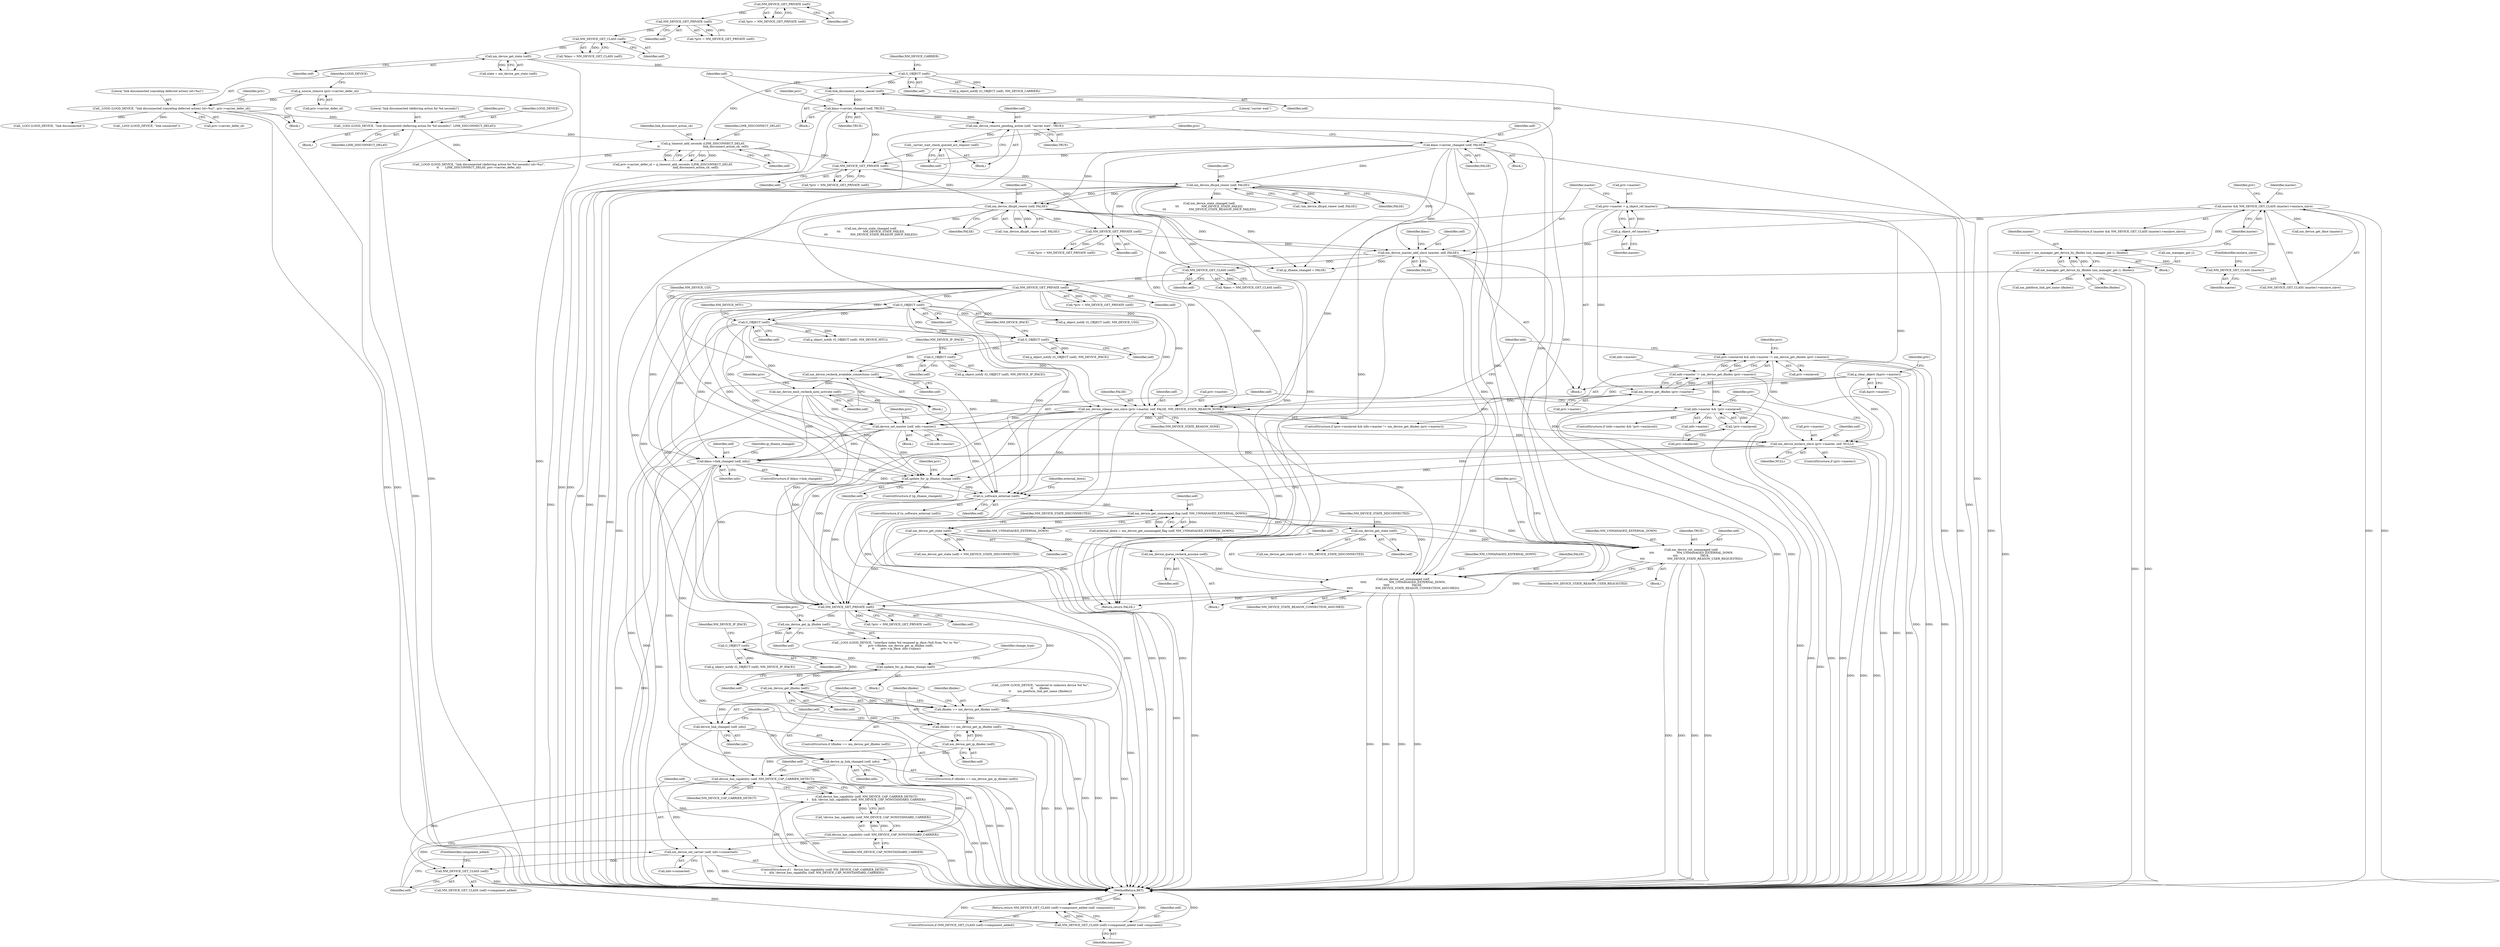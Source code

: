 digraph "0_NetworkManager_d5fc88e573fa58b93034b04d35a2454f5d28cad9@API" {
"1001912" [label="(Call,update_for_ip_ifname_change (self))"];
"1001909" [label="(Call,G_OBJECT (self))"];
"1001888" [label="(Call,nm_device_get_ip_ifindex (self))"];
"1001865" [label="(Call,NM_DEVICE_GET_PRIVATE (self))"];
"1001829" [label="(Call,nm_device_set_unmanaged (self,\n\t\t\t\t\t                         NM_UNMANAGED_EXTERNAL_DOWN,\n\t\t\t\t\t                         FALSE,\n\t\t\t\t\t                         NM_DEVICE_STATE_REASON_CONNECTION_ASSUMED))"];
"1001827" [label="(Call,nm_device_queue_recheck_assume (self))"];
"1001823" [label="(Call,nm_device_get_state (self))"];
"1001811" [label="(Call,nm_device_get_unmanaged_flag (self, NM_UNMANAGED_EXTERNAL_DOWN))"];
"1001805" [label="(Call,is_software_external (self))"];
"1001581" [label="(Call,NM_DEVICE_GET_PRIVATE (self))"];
"1001576" [label="(Call,NM_DEVICE_GET_CLASS (self))"];
"1001525" [label="(Call,NM_DEVICE_GET_PRIVATE (self))"];
"1001501" [label="(Call,nm_device_dhcp6_renew (self, FALSE))"];
"1001472" [label="(Call,NM_DEVICE_GET_PRIVATE (self))"];
"1001457" [label="(Call,g_timeout_add_seconds (LINK_DISCONNECT_DELAY,\n\t\t                                                link_disconnect_action_cb, self))"];
"1001449" [label="(Call,_LOGI (LOGD_DEVICE, \"link disconnected (deferring action for %d seconds)\", LINK_DISCONNECT_DELAY))"];
"1001359" [label="(Call,_LOGD (LOGD_DEVICE, \"link disconnected (canceling deferred action) (id=%u)\", priv->carrier_defer_id))"];
"1001355" [label="(Call,g_source_remove (priv->carrier_defer_id))"];
"1001399" [label="(Call,G_OBJECT (self))"];
"1001384" [label="(Call,nm_device_get_state (self))"];
"1001379" [label="(Call,NM_DEVICE_GET_CLASS (self))"];
"1001374" [label="(Call,NM_DEVICE_GET_PRIVATE (self))"];
"1001348" [label="(Call,NM_DEVICE_GET_PRIVATE (self))"];
"1001444" [label="(Call,klass->carrier_changed (self, FALSE))"];
"1001433" [label="(Call,_carrier_wait_check_queued_act_request (self))"];
"1001429" [label="(Call,nm_device_remove_pending_action (self, \"carrier wait\", TRUE))"];
"1001412" [label="(Call,klass->carrier_changed (self, TRUE))"];
"1001410" [label="(Call,link_disconnect_action_cancel (self))"];
"1001485" [label="(Call,nm_device_dhcp4_renew (self, FALSE))"];
"1001551" [label="(Call,nm_device_master_add_slave (master, self, FALSE))"];
"1001549" [label="(Call,g_object_ref (master))"];
"1001533" [label="(Call,master && NM_DEVICE_GET_CLASS (master)->enslave_slave)"];
"1001527" [label="(Call,master = nm_manager_get_device_by_ifindex (nm_manager_get (), ifindex))"];
"1001529" [label="(Call,nm_manager_get_device_by_ifindex (nm_manager_get (), ifindex))"];
"1001536" [label="(Call,NM_DEVICE_GET_CLASS (master))"];
"1001614" [label="(Call,G_OBJECT (self))"];
"1001728" [label="(Call,device_set_master (self, info->master))"];
"1001696" [label="(Call,nm_device_emit_recheck_auto_activate (self))"];
"1001694" [label="(Call,nm_device_recheck_available_connections (self))"];
"1001685" [label="(Call,G_OBJECT (self))"];
"1001634" [label="(Call,G_OBJECT (self))"];
"1001691" [label="(Call,G_OBJECT (self))"];
"1001711" [label="(Call,nm_device_release_one_slave (priv->master, self, FALSE, NM_DEVICE_STATE_REASON_NONE))"];
"1001707" [label="(Call,nm_device_get_ifindex (priv->master))"];
"1001545" [label="(Call,priv->master = g_object_ref (master))"];
"1001540" [label="(Call,g_clear_object (&priv->master))"];
"1001719" [label="(Call,info->master && !priv->enslaved)"];
"1001703" [label="(Call,info->master != nm_device_get_ifindex (priv->master))"];
"1001723" [label="(Call,!priv->enslaved)"];
"1001699" [label="(Call,priv->enslaved && info->master != nm_device_get_ifindex (priv->master))"];
"1001737" [label="(Call,nm_device_enslave_slave (priv->master, self, NULL))"];
"1001780" [label="(Call,update_for_ip_ifname_change (self))"];
"1001775" [label="(Call,klass->link_changed (self, info))"];
"1001856" [label="(Call,nm_device_set_unmanaged (self,\n\t\t\t\t                         NM_UNMANAGED_EXTERNAL_DOWN,\n\t\t\t\t                         TRUE,\n\t\t\t\t                         NM_DEVICE_STATE_REASON_USER_REQUESTED))"];
"1001852" [label="(Call,nm_device_get_state (self))"];
"1001923" [label="(Call,nm_device_get_ifindex (self))"];
"1001921" [label="(Call,ifindex == nm_device_get_ifindex (self))"];
"1001930" [label="(Call,ifindex == nm_device_get_ip_ifindex (self))"];
"1001925" [label="(Call,device_link_changed (self, info))"];
"1001940" [label="(Call,device_has_capability (self, NM_DEVICE_CAP_CARRIER_DETECT))"];
"1001939" [label="(Call,device_has_capability (self, NM_DEVICE_CAP_CARRIER_DETECT)\n\t    && !device_has_capability (self, NM_DEVICE_CAP_NONSTANDARD_CARRIER))"];
"1001944" [label="(Call,device_has_capability (self, NM_DEVICE_CAP_NONSTANDARD_CARRIER))"];
"1001943" [label="(Call,!device_has_capability (self, NM_DEVICE_CAP_NONSTANDARD_CARRIER))"];
"1001947" [label="(Call,nm_device_set_carrier (self, info->connected))"];
"1001955" [label="(Call,NM_DEVICE_GET_CLASS (self))"];
"1001959" [label="(Call,NM_DEVICE_GET_CLASS (self)->component_added (self, component))"];
"1001958" [label="(Return,return NM_DEVICE_GET_CLASS (self)->component_added (self, component);)"];
"1001932" [label="(Call,nm_device_get_ip_ifindex (self))"];
"1001934" [label="(Call,device_ip_link_changed (self, info))"];
"1001470" [label="(Call,*priv = NM_DEVICE_GET_PRIVATE (self))"];
"1001866" [label="(Identifier,self)"];
"1001811" [label="(Call,nm_device_get_unmanaged_flag (self, NM_UNMANAGED_EXTERNAL_DOWN))"];
"1001484" [label="(Call,!nm_device_dhcp4_renew (self, FALSE))"];
"1001441" [label="(Call,_LOGI (LOGD_DEVICE, \"link disconnected\"))"];
"1001941" [label="(Identifier,self)"];
"1001953" [label="(ControlStructure,if (NM_DEVICE_GET_CLASS (self)->component_added))"];
"1001538" [label="(FieldIdentifier,enslave_slave)"];
"1001562" [label="(Call,nm_device_get_iface (master))"];
"1001473" [label="(Identifier,self)"];
"1001853" [label="(Identifier,self)"];
"1001520" [label="(Block,)"];
"1001926" [label="(Identifier,self)"];
"1001746" [label="(Identifier,priv)"];
"1001537" [label="(Identifier,master)"];
"1001780" [label="(Call,update_for_ip_ifname_change (self))"];
"1001825" [label="(Identifier,NM_DEVICE_STATE_DISCONNECTED)"];
"1001346" [label="(Call,*priv = NM_DEVICE_GET_PRIVATE (self))"];
"1001375" [label="(Identifier,self)"];
"1001348" [label="(Call,NM_DEVICE_GET_PRIVATE (self))"];
"1001700" [label="(Call,priv->enslaved)"];
"1001891" [label="(Identifier,priv)"];
"1001935" [label="(Identifier,self)"];
"1001543" [label="(Identifier,priv)"];
"1001579" [label="(Call,*priv = NM_DEVICE_GET_PRIVATE (self))"];
"1001781" [label="(Identifier,self)"];
"1001691" [label="(Call,G_OBJECT (self))"];
"1001943" [label="(Call,!device_has_capability (self, NM_DEVICE_CAP_NONSTANDARD_CARRIER))"];
"1001699" [label="(Call,priv->enslaved && info->master != nm_device_get_ifindex (priv->master))"];
"1001831" [label="(Identifier,NM_UNMANAGED_EXTERNAL_DOWN)"];
"1001721" [label="(Identifier,info)"];
"1001813" [label="(Identifier,NM_UNMANAGED_EXTERNAL_DOWN)"];
"1001929" [label="(ControlStructure,if (ifindex == nm_device_get_ip_ifindex (self)))"];
"1001692" [label="(Identifier,self)"];
"1001812" [label="(Identifier,self)"];
"1001823" [label="(Call,nm_device_get_state (self))"];
"1001551" [label="(Call,nm_device_master_add_slave (master, self, FALSE))"];
"1001585" [label="(Call,ip_ifname_changed = FALSE)"];
"1001922" [label="(Identifier,ifindex)"];
"1001576" [label="(Call,NM_DEVICE_GET_CLASS (self))"];
"1001547" [label="(Identifier,priv)"];
"1001406" [label="(Block,)"];
"1001723" [label="(Call,!priv->enslaved)"];
"1001540" [label="(Call,g_clear_object (&priv->master))"];
"1001954" [label="(Call,NM_DEVICE_GET_CLASS (self)->component_added)"];
"1001528" [label="(Identifier,master)"];
"1001851" [label="(Call,nm_device_get_state (self) <= NM_DEVICE_STATE_DISCONNECTED)"];
"1001865" [label="(Call,NM_DEVICE_GET_PRIVATE (self))"];
"1001804" [label="(ControlStructure,if (is_software_external (self)))"];
"1001485" [label="(Call,nm_device_dhcp4_renew (self, FALSE))"];
"1001719" [label="(Call,info->master && !priv->enslaved)"];
"1001923" [label="(Call,nm_device_get_ifindex (self))"];
"1001704" [label="(Call,info->master)"];
"1001614" [label="(Call,G_OBJECT (self))"];
"1001411" [label="(Identifier,self)"];
"1001785" [label="(Identifier,priv)"];
"1001932" [label="(Call,nm_device_get_ip_ifindex (self))"];
"1001960" [label="(Identifier,self)"];
"1001355" [label="(Call,g_source_remove (priv->carrier_defer_id))"];
"1001957" [label="(FieldIdentifier,component_added)"];
"1001615" [label="(Identifier,self)"];
"1001806" [label="(Identifier,self)"];
"1001487" [label="(Identifier,FALSE)"];
"1001472" [label="(Call,NM_DEVICE_GET_PRIVATE (self))"];
"1001696" [label="(Call,nm_device_emit_recheck_auto_activate (self))"];
"1001458" [label="(Identifier,LINK_DISCONNECT_DELAY)"];
"1001385" [label="(Identifier,self)"];
"1001742" [label="(Identifier,NULL)"];
"1001947" [label="(Call,nm_device_set_carrier (self, info->connected))"];
"1001687" [label="(Identifier,NM_DEVICE_IFACE)"];
"1001635" [label="(Identifier,self)"];
"1001738" [label="(Call,priv->master)"];
"1001698" [label="(ControlStructure,if (priv->enslaved && info->master != nm_device_get_ifindex (priv->master)))"];
"1001459" [label="(Identifier,link_disconnect_action_cb)"];
"1001535" [label="(Call,NM_DEVICE_GET_CLASS (master)->enslave_slave)"];
"1001401" [label="(Identifier,NM_DEVICE_CARRIER)"];
"1001433" [label="(Call,_carrier_wait_check_queued_act_request (self))"];
"1001384" [label="(Call,nm_device_get_state (self))"];
"1001554" [label="(Identifier,FALSE)"];
"1001949" [label="(Call,info->connected)"];
"1001881" [label="(Block,)"];
"1001857" [label="(Identifier,self)"];
"1001917" [label="(Identifier,change_type)"];
"1001444" [label="(Call,klass->carrier_changed (self, FALSE))"];
"1001525" [label="(Call,NM_DEVICE_GET_PRIVATE (self))"];
"1001715" [label="(Identifier,self)"];
"1001826" [label="(Block,)"];
"1001909" [label="(Call,G_OBJECT (self))"];
"1001374" [label="(Call,NM_DEVICE_GET_PRIVATE (self))"];
"1001863" [label="(Call,*priv = NM_DEVICE_GET_PRIVATE (self))"];
"1001407" [label="(Call,_LOGI (LOGD_DEVICE, \"link connected\"))"];
"1001359" [label="(Call,_LOGD (LOGD_DEVICE, \"link disconnected (canceling deferred action) (id=%u)\", priv->carrier_defer_id))"];
"1001684" [label="(Call,g_object_notify (G_OBJECT (self), NM_DEVICE_IFACE))"];
"1001616" [label="(Identifier,NM_DEVICE_UDI)"];
"1001582" [label="(Identifier,self)"];
"1001864" [label="(Identifier,priv)"];
"1001833" [label="(Identifier,NM_DEVICE_STATE_REASON_CONNECTION_ASSUMED)"];
"1001570" [label="(Call,nm_platform_link_get_name (ifindex))"];
"1001429" [label="(Call,nm_device_remove_pending_action (self, \"carrier wait\", TRUE))"];
"1001822" [label="(Call,nm_device_get_state (self) < NM_DEVICE_STATE_DISCONNECTED)"];
"1001526" [label="(Identifier,self)"];
"1001460" [label="(Identifier,self)"];
"1001377" [label="(Call,*klass = NM_DEVICE_GET_CLASS (self))"];
"1001440" [label="(Block,)"];
"1001448" [label="(Block,)"];
"1001832" [label="(Identifier,FALSE)"];
"1001400" [label="(Identifier,self)"];
"1001529" [label="(Call,nm_manager_get_device_by_ifindex (nm_manager_get (), ifindex))"];
"1001956" [label="(Identifier,self)"];
"1001489" [label="(Call,nm_device_state_changed (self,\n\t\t\t                         NM_DEVICE_STATE_FAILED,\n\t\t\t                         NM_DEVICE_STATE_REASON_DHCP_FAILED))"];
"1001432" [label="(Identifier,TRUE)"];
"1001718" [label="(ControlStructure,if (info->master && !priv->enslaved))"];
"1001502" [label="(Identifier,self)"];
"1001399" [label="(Call,G_OBJECT (self))"];
"1001382" [label="(Call,state = nm_device_get_state (self))"];
"1001500" [label="(Call,!nm_device_dhcp6_renew (self, FALSE))"];
"1001539" [label="(Block,)"];
"1001701" [label="(Identifier,priv)"];
"1001553" [label="(Identifier,self)"];
"1001889" [label="(Identifier,self)"];
"1001575" [label="(Identifier,klass)"];
"1001530" [label="(Call,nm_manager_get ())"];
"1001805" [label="(Call,is_software_external (self))"];
"1001852" [label="(Call,nm_device_get_state (self))"];
"1001379" [label="(Call,NM_DEVICE_GET_CLASS (self))"];
"1001686" [label="(Identifier,self)"];
"1001776" [label="(Identifier,self)"];
"1001413" [label="(Identifier,self)"];
"1001730" [label="(Call,info->master)"];
"1001552" [label="(Identifier,master)"];
"1001412" [label="(Call,klass->carrier_changed (self, TRUE))"];
"1001449" [label="(Call,_LOGI (LOGD_DEVICE, \"link disconnected (deferring action for %d seconds)\", LINK_DISCONNECT_DELAY))"];
"1001809" [label="(Call,external_down = nm_device_get_unmanaged_flag (self, NM_UNMANAGED_EXTERNAL_DOWN))"];
"1001737" [label="(Call,nm_device_enslave_slave (priv->master, self, NULL))"];
"1001613" [label="(Call,g_object_notify (G_OBJECT (self), NM_DEVICE_UDI))"];
"1001727" [label="(Block,)"];
"1001830" [label="(Identifier,self)"];
"1001779" [label="(Identifier,ip_ifname_changed)"];
"1001453" [label="(Call,priv->carrier_defer_id = g_timeout_add_seconds (LINK_DISCONNECT_DELAY,\n\t\t                                                link_disconnect_action_cb, self))"];
"1001860" [label="(Identifier,NM_DEVICE_STATE_REASON_USER_REQUESTED)"];
"1001708" [label="(Call,priv->master)"];
"1001380" [label="(Identifier,self)"];
"1001729" [label="(Identifier,self)"];
"1001858" [label="(Identifier,NM_UNMANAGED_EXTERNAL_DOWN)"];
"1001534" [label="(Identifier,master)"];
"1001829" [label="(Call,nm_device_set_unmanaged (self,\n\t\t\t\t\t                         NM_UNMANAGED_EXTERNAL_DOWN,\n\t\t\t\t\t                         FALSE,\n\t\t\t\t\t                         NM_DEVICE_STATE_REASON_CONNECTION_ASSUMED))"];
"1001854" [label="(Identifier,NM_DEVICE_STATE_DISCONNECTED)"];
"1001690" [label="(Call,g_object_notify (G_OBJECT (self), NM_DEVICE_IP_IFACE))"];
"1001636" [label="(Identifier,NM_DEVICE_MTU)"];
"1001634" [label="(Call,G_OBJECT (self))"];
"1001557" [label="(Identifier,master)"];
"1001724" [label="(Call,priv->enslaved)"];
"1001434" [label="(Identifier,self)"];
"1001541" [label="(Call,&priv->master)"];
"1001523" [label="(Call,*priv = NM_DEVICE_GET_PRIVATE (self))"];
"1001828" [label="(Identifier,self)"];
"1001711" [label="(Call,nm_device_release_one_slave (priv->master, self, FALSE, NM_DEVICE_STATE_REASON_NONE))"];
"1001546" [label="(Call,priv->master)"];
"1001581" [label="(Call,NM_DEVICE_GET_PRIVATE (self))"];
"1001445" [label="(Identifier,self)"];
"1001859" [label="(Identifier,TRUE)"];
"1001938" [label="(ControlStructure,if (   device_has_capability (self, NM_DEVICE_CAP_CARRIER_DETECT)\n\t    && !device_has_capability (self, NM_DEVICE_CAP_NONSTANDARD_CARRIER)))"];
"1001931" [label="(Identifier,ifindex)"];
"1001924" [label="(Identifier,self)"];
"1001944" [label="(Call,device_has_capability (self, NM_DEVICE_CAP_NONSTANDARD_CARRIER))"];
"1001574" [label="(Call,*klass = NM_DEVICE_GET_CLASS (self))"];
"1001354" [label="(Block,)"];
"1001694" [label="(Call,nm_device_recheck_available_connections (self))"];
"1001455" [label="(Identifier,priv)"];
"1001533" [label="(Call,master && NM_DEVICE_GET_CLASS (master)->enslave_slave)"];
"1001735" [label="(Identifier,priv)"];
"1001940" [label="(Call,device_has_capability (self, NM_DEVICE_CAP_CARRIER_DETECT))"];
"1001882" [label="(Call,_LOGI (LOGD_DEVICE, \"interface index %d renamed ip_iface (%d) from '%s' to '%s'\",\n\t\t       priv->ifindex, nm_device_get_ip_ifindex (self),\n\t\t       priv->ip_iface, info->name))"];
"1001824" [label="(Identifier,self)"];
"1001452" [label="(Identifier,LINK_DISCONNECT_DELAY)"];
"1001685" [label="(Call,G_OBJECT (self))"];
"1001419" [label="(Block,)"];
"1001855" [label="(Block,)"];
"1001955" [label="(Call,NM_DEVICE_GET_CLASS (self))"];
"1001775" [label="(Call,klass->link_changed (self, info))"];
"1001362" [label="(Call,priv->carrier_defer_id)"];
"1007368" [label="(MethodReturn,RET)"];
"1001707" [label="(Call,nm_device_get_ifindex (priv->master))"];
"1001450" [label="(Identifier,LOGD_DEVICE)"];
"1001633" [label="(Call,g_object_notify (G_OBJECT (self), NM_DEVICE_MTU))"];
"1001550" [label="(Identifier,master)"];
"1001531" [label="(Identifier,ifindex)"];
"1001430" [label="(Identifier,self)"];
"1001451" [label="(Literal,\"link disconnected (deferring action for %d seconds)\")"];
"1001527" [label="(Call,master = nm_manager_get_device_by_ifindex (nm_manager_get (), ifindex))"];
"1001486" [label="(Identifier,self)"];
"1001536" [label="(Call,NM_DEVICE_GET_CLASS (master))"];
"1001695" [label="(Identifier,self)"];
"1001946" [label="(Identifier,NM_DEVICE_CAP_NONSTANDARD_CARRIER)"];
"1001778" [label="(ControlStructure,if (ip_ifname_changed))"];
"1001945" [label="(Identifier,self)"];
"1001461" [label="(Call,_LOGD (LOGD_DEVICE, \"link disconnected (deferring action for %d seconds) (id=%u)\",\n\t\t       LINK_DISCONNECT_DELAY, priv->carrier_defer_id))"];
"1001959" [label="(Call,NM_DEVICE_GET_CLASS (self)->component_added (self, component))"];
"1001933" [label="(Identifier,self)"];
"1001930" [label="(Call,ifindex == nm_device_get_ip_ifindex (self))"];
"1001810" [label="(Identifier,external_down)"];
"1001908" [label="(Call,g_object_notify (G_OBJECT (self), NM_DEVICE_IP_IFACE))"];
"1001713" [label="(Identifier,priv)"];
"1001410" [label="(Call,link_disconnect_action_cancel (self))"];
"1001398" [label="(Call,g_object_notify (G_OBJECT (self), NM_DEVICE_CARRIER))"];
"1001962" [label="(Return,return FALSE;)"];
"1001717" [label="(Identifier,NM_DEVICE_STATE_REASON_NONE)"];
"1001912" [label="(Call,update_for_ip_ifname_change (self))"];
"1001566" [label="(Call,_LOGW (LOGD_DEVICE, \"enslaved to unknown device %d %s\",\n\t\t       ifindex,\n\t\t       nm_platform_link_get_name (ifindex)))"];
"1001888" [label="(Call,nm_device_get_ip_ifindex (self))"];
"1001471" [label="(Identifier,priv)"];
"1001653" [label="(Block,)"];
"1001372" [label="(Call,*priv = NM_DEVICE_GET_PRIVATE (self))"];
"1001712" [label="(Call,priv->master)"];
"1001549" [label="(Call,g_object_ref (master))"];
"1001925" [label="(Call,device_link_changed (self, info))"];
"1001927" [label="(Identifier,info)"];
"1001913" [label="(Identifier,self)"];
"1001505" [label="(Call,nm_device_state_changed (self,\n\t\t\t                         NM_DEVICE_STATE_FAILED,\n\t\t\t                         NM_DEVICE_STATE_REASON_DHCP_FAILED))"];
"1001921" [label="(Call,ifindex == nm_device_get_ifindex (self))"];
"1001948" [label="(Identifier,self)"];
"1001958" [label="(Return,return NM_DEVICE_GET_CLASS (self)->component_added (self, component);)"];
"1001777" [label="(Identifier,info)"];
"1001961" [label="(Identifier,component)"];
"1001936" [label="(Identifier,info)"];
"1001360" [label="(Identifier,LOGD_DEVICE)"];
"1001367" [label="(Identifier,priv)"];
"1001741" [label="(Identifier,self)"];
"1001728" [label="(Call,device_set_master (self, info->master))"];
"1001577" [label="(Identifier,self)"];
"1001920" [label="(ControlStructure,if (ifindex == nm_device_get_ifindex (self)))"];
"1001733" [label="(ControlStructure,if (priv->master))"];
"1001703" [label="(Call,info->master != nm_device_get_ifindex (priv->master))"];
"1001457" [label="(Call,g_timeout_add_seconds (LINK_DISCONNECT_DELAY,\n\t\t                                                link_disconnect_action_cb, self))"];
"1001910" [label="(Identifier,self)"];
"1001942" [label="(Identifier,NM_DEVICE_CAP_CARRIER_DETECT)"];
"1001501" [label="(Call,nm_device_dhcp6_renew (self, FALSE))"];
"1001356" [label="(Call,priv->carrier_defer_id)"];
"1001856" [label="(Call,nm_device_set_unmanaged (self,\n\t\t\t\t                         NM_UNMANAGED_EXTERNAL_DOWN,\n\t\t\t\t                         TRUE,\n\t\t\t\t                         NM_DEVICE_STATE_REASON_USER_REQUESTED))"];
"1001532" [label="(ControlStructure,if (master && NM_DEVICE_GET_CLASS (master)->enslave_slave))"];
"1001417" [label="(Identifier,priv)"];
"1001545" [label="(Call,priv->master = g_object_ref (master))"];
"1001934" [label="(Call,device_ip_link_changed (self, info))"];
"1001446" [label="(Identifier,FALSE)"];
"1001939" [label="(Call,device_has_capability (self, NM_DEVICE_CAP_CARRIER_DETECT)\n\t    && !device_has_capability (self, NM_DEVICE_CAP_NONSTANDARD_CARRIER))"];
"1001827" [label="(Call,nm_device_queue_recheck_assume (self))"];
"1001693" [label="(Identifier,NM_DEVICE_IP_IFACE)"];
"1001349" [label="(Identifier,self)"];
"1001697" [label="(Identifier,self)"];
"1001720" [label="(Call,info->master)"];
"1001361" [label="(Literal,\"link disconnected (canceling deferred action) (id=%u)\")"];
"1001716" [label="(Identifier,FALSE)"];
"1001911" [label="(Identifier,NM_DEVICE_IP_IFACE)"];
"1001503" [label="(Identifier,FALSE)"];
"1001431" [label="(Literal,\"carrier wait\")"];
"1001414" [label="(Identifier,TRUE)"];
"1001771" [label="(ControlStructure,if (klass->link_changed))"];
"1001912" -> "1001881"  [label="AST: "];
"1001912" -> "1001913"  [label="CFG: "];
"1001913" -> "1001912"  [label="AST: "];
"1001917" -> "1001912"  [label="CFG: "];
"1001912" -> "1007368"  [label="DDG: "];
"1001912" -> "1007368"  [label="DDG: "];
"1001909" -> "1001912"  [label="DDG: "];
"1001912" -> "1001923"  [label="DDG: "];
"1001909" -> "1001908"  [label="AST: "];
"1001909" -> "1001910"  [label="CFG: "];
"1001910" -> "1001909"  [label="AST: "];
"1001911" -> "1001909"  [label="CFG: "];
"1001909" -> "1001908"  [label="DDG: "];
"1001888" -> "1001909"  [label="DDG: "];
"1001888" -> "1001882"  [label="AST: "];
"1001888" -> "1001889"  [label="CFG: "];
"1001889" -> "1001888"  [label="AST: "];
"1001891" -> "1001888"  [label="CFG: "];
"1001888" -> "1001882"  [label="DDG: "];
"1001865" -> "1001888"  [label="DDG: "];
"1001865" -> "1001863"  [label="AST: "];
"1001865" -> "1001866"  [label="CFG: "];
"1001866" -> "1001865"  [label="AST: "];
"1001863" -> "1001865"  [label="CFG: "];
"1001865" -> "1007368"  [label="DDG: "];
"1001865" -> "1001863"  [label="DDG: "];
"1001829" -> "1001865"  [label="DDG: "];
"1001856" -> "1001865"  [label="DDG: "];
"1001581" -> "1001865"  [label="DDG: "];
"1001614" -> "1001865"  [label="DDG: "];
"1001728" -> "1001865"  [label="DDG: "];
"1001811" -> "1001865"  [label="DDG: "];
"1001696" -> "1001865"  [label="DDG: "];
"1001737" -> "1001865"  [label="DDG: "];
"1001805" -> "1001865"  [label="DDG: "];
"1001780" -> "1001865"  [label="DDG: "];
"1001711" -> "1001865"  [label="DDG: "];
"1001823" -> "1001865"  [label="DDG: "];
"1001634" -> "1001865"  [label="DDG: "];
"1001775" -> "1001865"  [label="DDG: "];
"1001852" -> "1001865"  [label="DDG: "];
"1001865" -> "1001923"  [label="DDG: "];
"1001829" -> "1001826"  [label="AST: "];
"1001829" -> "1001833"  [label="CFG: "];
"1001830" -> "1001829"  [label="AST: "];
"1001831" -> "1001829"  [label="AST: "];
"1001832" -> "1001829"  [label="AST: "];
"1001833" -> "1001829"  [label="AST: "];
"1001864" -> "1001829"  [label="CFG: "];
"1001829" -> "1007368"  [label="DDG: "];
"1001829" -> "1007368"  [label="DDG: "];
"1001829" -> "1007368"  [label="DDG: "];
"1001829" -> "1007368"  [label="DDG: "];
"1001827" -> "1001829"  [label="DDG: "];
"1001811" -> "1001829"  [label="DDG: "];
"1001711" -> "1001829"  [label="DDG: "];
"1001485" -> "1001829"  [label="DDG: "];
"1001551" -> "1001829"  [label="DDG: "];
"1001444" -> "1001829"  [label="DDG: "];
"1001501" -> "1001829"  [label="DDG: "];
"1001829" -> "1001962"  [label="DDG: "];
"1001827" -> "1001826"  [label="AST: "];
"1001827" -> "1001828"  [label="CFG: "];
"1001828" -> "1001827"  [label="AST: "];
"1001830" -> "1001827"  [label="CFG: "];
"1001827" -> "1007368"  [label="DDG: "];
"1001823" -> "1001827"  [label="DDG: "];
"1001823" -> "1001822"  [label="AST: "];
"1001823" -> "1001824"  [label="CFG: "];
"1001824" -> "1001823"  [label="AST: "];
"1001825" -> "1001823"  [label="CFG: "];
"1001823" -> "1001822"  [label="DDG: "];
"1001811" -> "1001823"  [label="DDG: "];
"1001811" -> "1001809"  [label="AST: "];
"1001811" -> "1001813"  [label="CFG: "];
"1001812" -> "1001811"  [label="AST: "];
"1001813" -> "1001811"  [label="AST: "];
"1001809" -> "1001811"  [label="CFG: "];
"1001811" -> "1007368"  [label="DDG: "];
"1001811" -> "1001809"  [label="DDG: "];
"1001811" -> "1001809"  [label="DDG: "];
"1001805" -> "1001811"  [label="DDG: "];
"1001811" -> "1001852"  [label="DDG: "];
"1001811" -> "1001856"  [label="DDG: "];
"1001811" -> "1001856"  [label="DDG: "];
"1001805" -> "1001804"  [label="AST: "];
"1001805" -> "1001806"  [label="CFG: "];
"1001806" -> "1001805"  [label="AST: "];
"1001810" -> "1001805"  [label="CFG: "];
"1001864" -> "1001805"  [label="CFG: "];
"1001805" -> "1007368"  [label="DDG: "];
"1001581" -> "1001805"  [label="DDG: "];
"1001614" -> "1001805"  [label="DDG: "];
"1001728" -> "1001805"  [label="DDG: "];
"1001696" -> "1001805"  [label="DDG: "];
"1001634" -> "1001805"  [label="DDG: "];
"1001737" -> "1001805"  [label="DDG: "];
"1001780" -> "1001805"  [label="DDG: "];
"1001711" -> "1001805"  [label="DDG: "];
"1001775" -> "1001805"  [label="DDG: "];
"1001581" -> "1001579"  [label="AST: "];
"1001581" -> "1001582"  [label="CFG: "];
"1001582" -> "1001581"  [label="AST: "];
"1001579" -> "1001581"  [label="CFG: "];
"1001581" -> "1001579"  [label="DDG: "];
"1001576" -> "1001581"  [label="DDG: "];
"1001581" -> "1001614"  [label="DDG: "];
"1001581" -> "1001634"  [label="DDG: "];
"1001581" -> "1001685"  [label="DDG: "];
"1001581" -> "1001711"  [label="DDG: "];
"1001581" -> "1001728"  [label="DDG: "];
"1001581" -> "1001775"  [label="DDG: "];
"1001581" -> "1001780"  [label="DDG: "];
"1001576" -> "1001574"  [label="AST: "];
"1001576" -> "1001577"  [label="CFG: "];
"1001577" -> "1001576"  [label="AST: "];
"1001574" -> "1001576"  [label="CFG: "];
"1001576" -> "1001574"  [label="DDG: "];
"1001525" -> "1001576"  [label="DDG: "];
"1001551" -> "1001576"  [label="DDG: "];
"1001525" -> "1001523"  [label="AST: "];
"1001525" -> "1001526"  [label="CFG: "];
"1001526" -> "1001525"  [label="AST: "];
"1001523" -> "1001525"  [label="CFG: "];
"1001525" -> "1001523"  [label="DDG: "];
"1001501" -> "1001525"  [label="DDG: "];
"1001472" -> "1001525"  [label="DDG: "];
"1001485" -> "1001525"  [label="DDG: "];
"1001525" -> "1001551"  [label="DDG: "];
"1001501" -> "1001500"  [label="AST: "];
"1001501" -> "1001503"  [label="CFG: "];
"1001502" -> "1001501"  [label="AST: "];
"1001503" -> "1001501"  [label="AST: "];
"1001500" -> "1001501"  [label="CFG: "];
"1001501" -> "1007368"  [label="DDG: "];
"1001501" -> "1001500"  [label="DDG: "];
"1001501" -> "1001500"  [label="DDG: "];
"1001472" -> "1001501"  [label="DDG: "];
"1001485" -> "1001501"  [label="DDG: "];
"1001485" -> "1001501"  [label="DDG: "];
"1001444" -> "1001501"  [label="DDG: "];
"1001501" -> "1001505"  [label="DDG: "];
"1001501" -> "1001551"  [label="DDG: "];
"1001501" -> "1001585"  [label="DDG: "];
"1001501" -> "1001711"  [label="DDG: "];
"1001501" -> "1001962"  [label="DDG: "];
"1001472" -> "1001470"  [label="AST: "];
"1001472" -> "1001473"  [label="CFG: "];
"1001473" -> "1001472"  [label="AST: "];
"1001470" -> "1001472"  [label="CFG: "];
"1001472" -> "1001470"  [label="DDG: "];
"1001457" -> "1001472"  [label="DDG: "];
"1001444" -> "1001472"  [label="DDG: "];
"1001433" -> "1001472"  [label="DDG: "];
"1001412" -> "1001472"  [label="DDG: "];
"1001472" -> "1001485"  [label="DDG: "];
"1001457" -> "1001453"  [label="AST: "];
"1001457" -> "1001460"  [label="CFG: "];
"1001458" -> "1001457"  [label="AST: "];
"1001459" -> "1001457"  [label="AST: "];
"1001460" -> "1001457"  [label="AST: "];
"1001453" -> "1001457"  [label="CFG: "];
"1001457" -> "1007368"  [label="DDG: "];
"1001457" -> "1001453"  [label="DDG: "];
"1001457" -> "1001453"  [label="DDG: "];
"1001457" -> "1001453"  [label="DDG: "];
"1001449" -> "1001457"  [label="DDG: "];
"1001399" -> "1001457"  [label="DDG: "];
"1001457" -> "1001461"  [label="DDG: "];
"1001449" -> "1001448"  [label="AST: "];
"1001449" -> "1001452"  [label="CFG: "];
"1001450" -> "1001449"  [label="AST: "];
"1001451" -> "1001449"  [label="AST: "];
"1001452" -> "1001449"  [label="AST: "];
"1001455" -> "1001449"  [label="CFG: "];
"1001449" -> "1007368"  [label="DDG: "];
"1001359" -> "1001449"  [label="DDG: "];
"1001449" -> "1001461"  [label="DDG: "];
"1001359" -> "1001354"  [label="AST: "];
"1001359" -> "1001362"  [label="CFG: "];
"1001360" -> "1001359"  [label="AST: "];
"1001361" -> "1001359"  [label="AST: "];
"1001362" -> "1001359"  [label="AST: "];
"1001367" -> "1001359"  [label="CFG: "];
"1001359" -> "1007368"  [label="DDG: "];
"1001359" -> "1007368"  [label="DDG: "];
"1001355" -> "1001359"  [label="DDG: "];
"1001359" -> "1001407"  [label="DDG: "];
"1001359" -> "1001441"  [label="DDG: "];
"1001355" -> "1001354"  [label="AST: "];
"1001355" -> "1001356"  [label="CFG: "];
"1001356" -> "1001355"  [label="AST: "];
"1001360" -> "1001355"  [label="CFG: "];
"1001355" -> "1007368"  [label="DDG: "];
"1001399" -> "1001398"  [label="AST: "];
"1001399" -> "1001400"  [label="CFG: "];
"1001400" -> "1001399"  [label="AST: "];
"1001401" -> "1001399"  [label="CFG: "];
"1001399" -> "1001398"  [label="DDG: "];
"1001384" -> "1001399"  [label="DDG: "];
"1001399" -> "1001410"  [label="DDG: "];
"1001399" -> "1001444"  [label="DDG: "];
"1001384" -> "1001382"  [label="AST: "];
"1001384" -> "1001385"  [label="CFG: "];
"1001385" -> "1001384"  [label="AST: "];
"1001382" -> "1001384"  [label="CFG: "];
"1001384" -> "1007368"  [label="DDG: "];
"1001384" -> "1001382"  [label="DDG: "];
"1001379" -> "1001384"  [label="DDG: "];
"1001379" -> "1001377"  [label="AST: "];
"1001379" -> "1001380"  [label="CFG: "];
"1001380" -> "1001379"  [label="AST: "];
"1001377" -> "1001379"  [label="CFG: "];
"1001379" -> "1001377"  [label="DDG: "];
"1001374" -> "1001379"  [label="DDG: "];
"1001374" -> "1001372"  [label="AST: "];
"1001374" -> "1001375"  [label="CFG: "];
"1001375" -> "1001374"  [label="AST: "];
"1001372" -> "1001374"  [label="CFG: "];
"1001374" -> "1001372"  [label="DDG: "];
"1001348" -> "1001374"  [label="DDG: "];
"1001348" -> "1001346"  [label="AST: "];
"1001348" -> "1001349"  [label="CFG: "];
"1001349" -> "1001348"  [label="AST: "];
"1001346" -> "1001348"  [label="CFG: "];
"1001348" -> "1001346"  [label="DDG: "];
"1001444" -> "1001440"  [label="AST: "];
"1001444" -> "1001446"  [label="CFG: "];
"1001445" -> "1001444"  [label="AST: "];
"1001446" -> "1001444"  [label="AST: "];
"1001471" -> "1001444"  [label="CFG: "];
"1001444" -> "1007368"  [label="DDG: "];
"1001444" -> "1001485"  [label="DDG: "];
"1001444" -> "1001551"  [label="DDG: "];
"1001444" -> "1001585"  [label="DDG: "];
"1001444" -> "1001711"  [label="DDG: "];
"1001444" -> "1001962"  [label="DDG: "];
"1001433" -> "1001419"  [label="AST: "];
"1001433" -> "1001434"  [label="CFG: "];
"1001434" -> "1001433"  [label="AST: "];
"1001471" -> "1001433"  [label="CFG: "];
"1001433" -> "1007368"  [label="DDG: "];
"1001429" -> "1001433"  [label="DDG: "];
"1001429" -> "1001419"  [label="AST: "];
"1001429" -> "1001432"  [label="CFG: "];
"1001430" -> "1001429"  [label="AST: "];
"1001431" -> "1001429"  [label="AST: "];
"1001432" -> "1001429"  [label="AST: "];
"1001434" -> "1001429"  [label="CFG: "];
"1001429" -> "1007368"  [label="DDG: "];
"1001429" -> "1007368"  [label="DDG: "];
"1001412" -> "1001429"  [label="DDG: "];
"1001412" -> "1001429"  [label="DDG: "];
"1001429" -> "1001856"  [label="DDG: "];
"1001412" -> "1001406"  [label="AST: "];
"1001412" -> "1001414"  [label="CFG: "];
"1001413" -> "1001412"  [label="AST: "];
"1001414" -> "1001412"  [label="AST: "];
"1001417" -> "1001412"  [label="CFG: "];
"1001412" -> "1007368"  [label="DDG: "];
"1001412" -> "1007368"  [label="DDG: "];
"1001410" -> "1001412"  [label="DDG: "];
"1001412" -> "1001856"  [label="DDG: "];
"1001410" -> "1001406"  [label="AST: "];
"1001410" -> "1001411"  [label="CFG: "];
"1001411" -> "1001410"  [label="AST: "];
"1001413" -> "1001410"  [label="CFG: "];
"1001410" -> "1007368"  [label="DDG: "];
"1001485" -> "1001484"  [label="AST: "];
"1001485" -> "1001487"  [label="CFG: "];
"1001486" -> "1001485"  [label="AST: "];
"1001487" -> "1001485"  [label="AST: "];
"1001484" -> "1001485"  [label="CFG: "];
"1001485" -> "1007368"  [label="DDG: "];
"1001485" -> "1001484"  [label="DDG: "];
"1001485" -> "1001484"  [label="DDG: "];
"1001485" -> "1001489"  [label="DDG: "];
"1001485" -> "1001551"  [label="DDG: "];
"1001485" -> "1001585"  [label="DDG: "];
"1001485" -> "1001711"  [label="DDG: "];
"1001485" -> "1001962"  [label="DDG: "];
"1001551" -> "1001539"  [label="AST: "];
"1001551" -> "1001554"  [label="CFG: "];
"1001552" -> "1001551"  [label="AST: "];
"1001553" -> "1001551"  [label="AST: "];
"1001554" -> "1001551"  [label="AST: "];
"1001575" -> "1001551"  [label="CFG: "];
"1001551" -> "1007368"  [label="DDG: "];
"1001551" -> "1007368"  [label="DDG: "];
"1001549" -> "1001551"  [label="DDG: "];
"1001551" -> "1001585"  [label="DDG: "];
"1001551" -> "1001711"  [label="DDG: "];
"1001551" -> "1001962"  [label="DDG: "];
"1001549" -> "1001545"  [label="AST: "];
"1001549" -> "1001550"  [label="CFG: "];
"1001550" -> "1001549"  [label="AST: "];
"1001545" -> "1001549"  [label="CFG: "];
"1001549" -> "1001545"  [label="DDG: "];
"1001533" -> "1001549"  [label="DDG: "];
"1001533" -> "1001532"  [label="AST: "];
"1001533" -> "1001534"  [label="CFG: "];
"1001533" -> "1001535"  [label="CFG: "];
"1001534" -> "1001533"  [label="AST: "];
"1001535" -> "1001533"  [label="AST: "];
"1001543" -> "1001533"  [label="CFG: "];
"1001557" -> "1001533"  [label="CFG: "];
"1001533" -> "1007368"  [label="DDG: "];
"1001533" -> "1007368"  [label="DDG: "];
"1001533" -> "1007368"  [label="DDG: "];
"1001527" -> "1001533"  [label="DDG: "];
"1001536" -> "1001533"  [label="DDG: "];
"1001533" -> "1001562"  [label="DDG: "];
"1001527" -> "1001520"  [label="AST: "];
"1001527" -> "1001529"  [label="CFG: "];
"1001528" -> "1001527"  [label="AST: "];
"1001529" -> "1001527"  [label="AST: "];
"1001534" -> "1001527"  [label="CFG: "];
"1001527" -> "1007368"  [label="DDG: "];
"1001529" -> "1001527"  [label="DDG: "];
"1001529" -> "1001527"  [label="DDG: "];
"1001527" -> "1001536"  [label="DDG: "];
"1001529" -> "1001531"  [label="CFG: "];
"1001530" -> "1001529"  [label="AST: "];
"1001531" -> "1001529"  [label="AST: "];
"1001529" -> "1007368"  [label="DDG: "];
"1001529" -> "1007368"  [label="DDG: "];
"1001529" -> "1001570"  [label="DDG: "];
"1001529" -> "1001921"  [label="DDG: "];
"1001536" -> "1001535"  [label="AST: "];
"1001536" -> "1001537"  [label="CFG: "];
"1001537" -> "1001536"  [label="AST: "];
"1001538" -> "1001536"  [label="CFG: "];
"1001614" -> "1001613"  [label="AST: "];
"1001614" -> "1001615"  [label="CFG: "];
"1001615" -> "1001614"  [label="AST: "];
"1001616" -> "1001614"  [label="CFG: "];
"1001614" -> "1001613"  [label="DDG: "];
"1001614" -> "1001634"  [label="DDG: "];
"1001614" -> "1001685"  [label="DDG: "];
"1001614" -> "1001711"  [label="DDG: "];
"1001614" -> "1001728"  [label="DDG: "];
"1001614" -> "1001775"  [label="DDG: "];
"1001614" -> "1001780"  [label="DDG: "];
"1001728" -> "1001727"  [label="AST: "];
"1001728" -> "1001730"  [label="CFG: "];
"1001729" -> "1001728"  [label="AST: "];
"1001730" -> "1001728"  [label="AST: "];
"1001735" -> "1001728"  [label="CFG: "];
"1001728" -> "1007368"  [label="DDG: "];
"1001728" -> "1007368"  [label="DDG: "];
"1001696" -> "1001728"  [label="DDG: "];
"1001634" -> "1001728"  [label="DDG: "];
"1001711" -> "1001728"  [label="DDG: "];
"1001719" -> "1001728"  [label="DDG: "];
"1001728" -> "1001737"  [label="DDG: "];
"1001728" -> "1001775"  [label="DDG: "];
"1001728" -> "1001780"  [label="DDG: "];
"1001696" -> "1001653"  [label="AST: "];
"1001696" -> "1001697"  [label="CFG: "];
"1001697" -> "1001696"  [label="AST: "];
"1001701" -> "1001696"  [label="CFG: "];
"1001696" -> "1007368"  [label="DDG: "];
"1001694" -> "1001696"  [label="DDG: "];
"1001696" -> "1001711"  [label="DDG: "];
"1001696" -> "1001775"  [label="DDG: "];
"1001696" -> "1001780"  [label="DDG: "];
"1001694" -> "1001653"  [label="AST: "];
"1001694" -> "1001695"  [label="CFG: "];
"1001695" -> "1001694"  [label="AST: "];
"1001697" -> "1001694"  [label="CFG: "];
"1001694" -> "1007368"  [label="DDG: "];
"1001685" -> "1001694"  [label="DDG: "];
"1001691" -> "1001694"  [label="DDG: "];
"1001685" -> "1001684"  [label="AST: "];
"1001685" -> "1001686"  [label="CFG: "];
"1001686" -> "1001685"  [label="AST: "];
"1001687" -> "1001685"  [label="CFG: "];
"1001685" -> "1001684"  [label="DDG: "];
"1001634" -> "1001685"  [label="DDG: "];
"1001685" -> "1001691"  [label="DDG: "];
"1001634" -> "1001633"  [label="AST: "];
"1001634" -> "1001635"  [label="CFG: "];
"1001635" -> "1001634"  [label="AST: "];
"1001636" -> "1001634"  [label="CFG: "];
"1001634" -> "1001633"  [label="DDG: "];
"1001634" -> "1001711"  [label="DDG: "];
"1001634" -> "1001775"  [label="DDG: "];
"1001634" -> "1001780"  [label="DDG: "];
"1001691" -> "1001690"  [label="AST: "];
"1001691" -> "1001692"  [label="CFG: "];
"1001692" -> "1001691"  [label="AST: "];
"1001693" -> "1001691"  [label="CFG: "];
"1001691" -> "1001690"  [label="DDG: "];
"1001711" -> "1001698"  [label="AST: "];
"1001711" -> "1001717"  [label="CFG: "];
"1001712" -> "1001711"  [label="AST: "];
"1001715" -> "1001711"  [label="AST: "];
"1001716" -> "1001711"  [label="AST: "];
"1001717" -> "1001711"  [label="AST: "];
"1001721" -> "1001711"  [label="CFG: "];
"1001711" -> "1007368"  [label="DDG: "];
"1001711" -> "1007368"  [label="DDG: "];
"1001711" -> "1007368"  [label="DDG: "];
"1001711" -> "1007368"  [label="DDG: "];
"1001707" -> "1001711"  [label="DDG: "];
"1001545" -> "1001711"  [label="DDG: "];
"1001540" -> "1001711"  [label="DDG: "];
"1001711" -> "1001737"  [label="DDG: "];
"1001711" -> "1001775"  [label="DDG: "];
"1001711" -> "1001780"  [label="DDG: "];
"1001711" -> "1001962"  [label="DDG: "];
"1001707" -> "1001703"  [label="AST: "];
"1001707" -> "1001708"  [label="CFG: "];
"1001708" -> "1001707"  [label="AST: "];
"1001703" -> "1001707"  [label="CFG: "];
"1001707" -> "1007368"  [label="DDG: "];
"1001707" -> "1001703"  [label="DDG: "];
"1001545" -> "1001707"  [label="DDG: "];
"1001540" -> "1001707"  [label="DDG: "];
"1001707" -> "1001737"  [label="DDG: "];
"1001545" -> "1001539"  [label="AST: "];
"1001546" -> "1001545"  [label="AST: "];
"1001552" -> "1001545"  [label="CFG: "];
"1001545" -> "1007368"  [label="DDG: "];
"1001545" -> "1007368"  [label="DDG: "];
"1001545" -> "1001737"  [label="DDG: "];
"1001540" -> "1001539"  [label="AST: "];
"1001540" -> "1001541"  [label="CFG: "];
"1001541" -> "1001540"  [label="AST: "];
"1001547" -> "1001540"  [label="CFG: "];
"1001540" -> "1007368"  [label="DDG: "];
"1001540" -> "1007368"  [label="DDG: "];
"1001540" -> "1001737"  [label="DDG: "];
"1001719" -> "1001718"  [label="AST: "];
"1001719" -> "1001720"  [label="CFG: "];
"1001719" -> "1001723"  [label="CFG: "];
"1001720" -> "1001719"  [label="AST: "];
"1001723" -> "1001719"  [label="AST: "];
"1001729" -> "1001719"  [label="CFG: "];
"1001746" -> "1001719"  [label="CFG: "];
"1001719" -> "1007368"  [label="DDG: "];
"1001719" -> "1007368"  [label="DDG: "];
"1001719" -> "1007368"  [label="DDG: "];
"1001703" -> "1001719"  [label="DDG: "];
"1001723" -> "1001719"  [label="DDG: "];
"1001703" -> "1001699"  [label="AST: "];
"1001704" -> "1001703"  [label="AST: "];
"1001699" -> "1001703"  [label="CFG: "];
"1001703" -> "1007368"  [label="DDG: "];
"1001703" -> "1001699"  [label="DDG: "];
"1001703" -> "1001699"  [label="DDG: "];
"1001723" -> "1001724"  [label="CFG: "];
"1001724" -> "1001723"  [label="AST: "];
"1001723" -> "1007368"  [label="DDG: "];
"1001699" -> "1001723"  [label="DDG: "];
"1001699" -> "1001698"  [label="AST: "];
"1001699" -> "1001700"  [label="CFG: "];
"1001700" -> "1001699"  [label="AST: "];
"1001713" -> "1001699"  [label="CFG: "];
"1001721" -> "1001699"  [label="CFG: "];
"1001699" -> "1007368"  [label="DDG: "];
"1001699" -> "1007368"  [label="DDG: "];
"1001699" -> "1007368"  [label="DDG: "];
"1001737" -> "1001733"  [label="AST: "];
"1001737" -> "1001742"  [label="CFG: "];
"1001738" -> "1001737"  [label="AST: "];
"1001741" -> "1001737"  [label="AST: "];
"1001742" -> "1001737"  [label="AST: "];
"1001746" -> "1001737"  [label="CFG: "];
"1001737" -> "1007368"  [label="DDG: "];
"1001737" -> "1007368"  [label="DDG: "];
"1001737" -> "1007368"  [label="DDG: "];
"1001737" -> "1001775"  [label="DDG: "];
"1001737" -> "1001780"  [label="DDG: "];
"1001780" -> "1001778"  [label="AST: "];
"1001780" -> "1001781"  [label="CFG: "];
"1001781" -> "1001780"  [label="AST: "];
"1001785" -> "1001780"  [label="CFG: "];
"1001780" -> "1007368"  [label="DDG: "];
"1001775" -> "1001780"  [label="DDG: "];
"1001775" -> "1001771"  [label="AST: "];
"1001775" -> "1001777"  [label="CFG: "];
"1001776" -> "1001775"  [label="AST: "];
"1001777" -> "1001775"  [label="AST: "];
"1001779" -> "1001775"  [label="CFG: "];
"1001775" -> "1007368"  [label="DDG: "];
"1001775" -> "1007368"  [label="DDG: "];
"1001775" -> "1001925"  [label="DDG: "];
"1001775" -> "1001934"  [label="DDG: "];
"1001856" -> "1001855"  [label="AST: "];
"1001856" -> "1001860"  [label="CFG: "];
"1001857" -> "1001856"  [label="AST: "];
"1001858" -> "1001856"  [label="AST: "];
"1001859" -> "1001856"  [label="AST: "];
"1001860" -> "1001856"  [label="AST: "];
"1001864" -> "1001856"  [label="CFG: "];
"1001856" -> "1007368"  [label="DDG: "];
"1001856" -> "1007368"  [label="DDG: "];
"1001856" -> "1007368"  [label="DDG: "];
"1001856" -> "1007368"  [label="DDG: "];
"1001852" -> "1001856"  [label="DDG: "];
"1001852" -> "1001851"  [label="AST: "];
"1001852" -> "1001853"  [label="CFG: "];
"1001853" -> "1001852"  [label="AST: "];
"1001854" -> "1001852"  [label="CFG: "];
"1001852" -> "1001851"  [label="DDG: "];
"1001923" -> "1001921"  [label="AST: "];
"1001923" -> "1001924"  [label="CFG: "];
"1001924" -> "1001923"  [label="AST: "];
"1001921" -> "1001923"  [label="CFG: "];
"1001923" -> "1001921"  [label="DDG: "];
"1001923" -> "1001925"  [label="DDG: "];
"1001923" -> "1001932"  [label="DDG: "];
"1001921" -> "1001920"  [label="AST: "];
"1001922" -> "1001921"  [label="AST: "];
"1001926" -> "1001921"  [label="CFG: "];
"1001931" -> "1001921"  [label="CFG: "];
"1001921" -> "1007368"  [label="DDG: "];
"1001921" -> "1007368"  [label="DDG: "];
"1001921" -> "1007368"  [label="DDG: "];
"1001566" -> "1001921"  [label="DDG: "];
"1001921" -> "1001930"  [label="DDG: "];
"1001930" -> "1001929"  [label="AST: "];
"1001930" -> "1001932"  [label="CFG: "];
"1001931" -> "1001930"  [label="AST: "];
"1001932" -> "1001930"  [label="AST: "];
"1001935" -> "1001930"  [label="CFG: "];
"1001941" -> "1001930"  [label="CFG: "];
"1001930" -> "1007368"  [label="DDG: "];
"1001930" -> "1007368"  [label="DDG: "];
"1001930" -> "1007368"  [label="DDG: "];
"1001932" -> "1001930"  [label="DDG: "];
"1001925" -> "1001920"  [label="AST: "];
"1001925" -> "1001927"  [label="CFG: "];
"1001926" -> "1001925"  [label="AST: "];
"1001927" -> "1001925"  [label="AST: "];
"1001941" -> "1001925"  [label="CFG: "];
"1001925" -> "1007368"  [label="DDG: "];
"1001925" -> "1007368"  [label="DDG: "];
"1001925" -> "1001940"  [label="DDG: "];
"1001940" -> "1001939"  [label="AST: "];
"1001940" -> "1001942"  [label="CFG: "];
"1001941" -> "1001940"  [label="AST: "];
"1001942" -> "1001940"  [label="AST: "];
"1001945" -> "1001940"  [label="CFG: "];
"1001939" -> "1001940"  [label="CFG: "];
"1001940" -> "1007368"  [label="DDG: "];
"1001940" -> "1001939"  [label="DDG: "];
"1001940" -> "1001939"  [label="DDG: "];
"1001934" -> "1001940"  [label="DDG: "];
"1001932" -> "1001940"  [label="DDG: "];
"1001940" -> "1001944"  [label="DDG: "];
"1001940" -> "1001947"  [label="DDG: "];
"1001940" -> "1001955"  [label="DDG: "];
"1001939" -> "1001938"  [label="AST: "];
"1001939" -> "1001943"  [label="CFG: "];
"1001943" -> "1001939"  [label="AST: "];
"1001948" -> "1001939"  [label="CFG: "];
"1001956" -> "1001939"  [label="CFG: "];
"1001939" -> "1007368"  [label="DDG: "];
"1001939" -> "1007368"  [label="DDG: "];
"1001939" -> "1007368"  [label="DDG: "];
"1001943" -> "1001939"  [label="DDG: "];
"1001944" -> "1001943"  [label="AST: "];
"1001944" -> "1001946"  [label="CFG: "];
"1001945" -> "1001944"  [label="AST: "];
"1001946" -> "1001944"  [label="AST: "];
"1001943" -> "1001944"  [label="CFG: "];
"1001944" -> "1007368"  [label="DDG: "];
"1001944" -> "1001943"  [label="DDG: "];
"1001944" -> "1001943"  [label="DDG: "];
"1001944" -> "1001947"  [label="DDG: "];
"1001944" -> "1001955"  [label="DDG: "];
"1001943" -> "1007368"  [label="DDG: "];
"1001947" -> "1001938"  [label="AST: "];
"1001947" -> "1001949"  [label="CFG: "];
"1001948" -> "1001947"  [label="AST: "];
"1001949" -> "1001947"  [label="AST: "];
"1001956" -> "1001947"  [label="CFG: "];
"1001947" -> "1007368"  [label="DDG: "];
"1001947" -> "1007368"  [label="DDG: "];
"1001947" -> "1001955"  [label="DDG: "];
"1001955" -> "1001954"  [label="AST: "];
"1001955" -> "1001956"  [label="CFG: "];
"1001956" -> "1001955"  [label="AST: "];
"1001957" -> "1001955"  [label="CFG: "];
"1001955" -> "1007368"  [label="DDG: "];
"1001955" -> "1001959"  [label="DDG: "];
"1001959" -> "1001958"  [label="AST: "];
"1001959" -> "1001961"  [label="CFG: "];
"1001960" -> "1001959"  [label="AST: "];
"1001961" -> "1001959"  [label="AST: "];
"1001958" -> "1001959"  [label="CFG: "];
"1001959" -> "1007368"  [label="DDG: "];
"1001959" -> "1007368"  [label="DDG: "];
"1001959" -> "1007368"  [label="DDG: "];
"1001959" -> "1001958"  [label="DDG: "];
"1001958" -> "1001953"  [label="AST: "];
"1007368" -> "1001958"  [label="CFG: "];
"1001958" -> "1007368"  [label="DDG: "];
"1001932" -> "1001933"  [label="CFG: "];
"1001933" -> "1001932"  [label="AST: "];
"1001932" -> "1001934"  [label="DDG: "];
"1001934" -> "1001929"  [label="AST: "];
"1001934" -> "1001936"  [label="CFG: "];
"1001935" -> "1001934"  [label="AST: "];
"1001936" -> "1001934"  [label="AST: "];
"1001941" -> "1001934"  [label="CFG: "];
"1001934" -> "1007368"  [label="DDG: "];
"1001934" -> "1007368"  [label="DDG: "];
}
